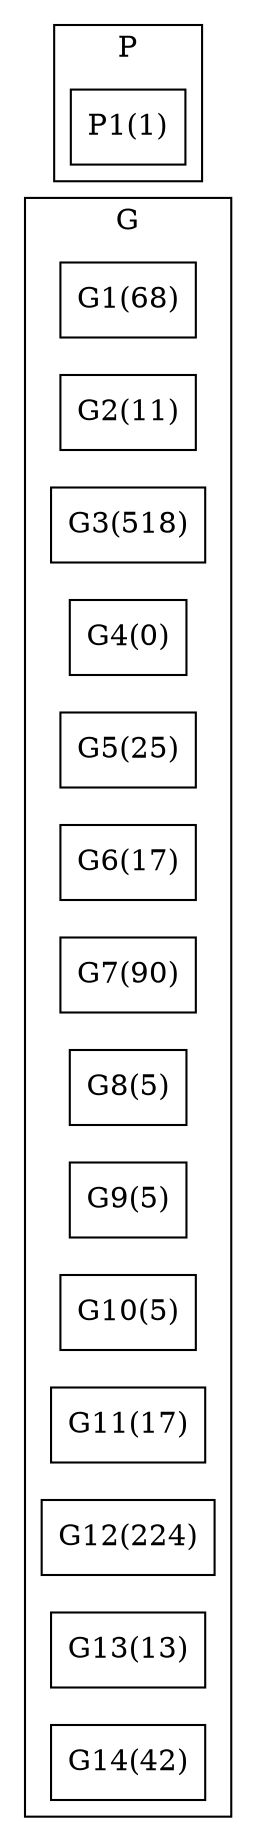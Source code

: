 strict graph BCG {
rankdir=LR;
splines=true;
ranksep="8 equally";
concentrate = true;
node [shape=rectangle];
subgraph cluster_G {
label = "G";
color=black;
rank="same"
G1 [label="G1(68)"];
G2 [label="G2(11)"];
G3 [label="G3(518)"];
G4 [label="G4(0)"];
G5 [label="G5(25)"];
G6 [label="G6(17)"];
G7 [label="G7(90)"];
G8 [label="G8(5)"];
G9 [label="G9(5)"];
G10 [label="G10(5)"];
G11 [label="G11(17)"];
G12 [label="G12(224)"];
G13 [label="G13(13)"];
G14 [label="G14(42)"];
}
subgraph cluster_P {
label = "P";
color="black";
rank="same"
P1 [label="P1(1)"];
}
}
